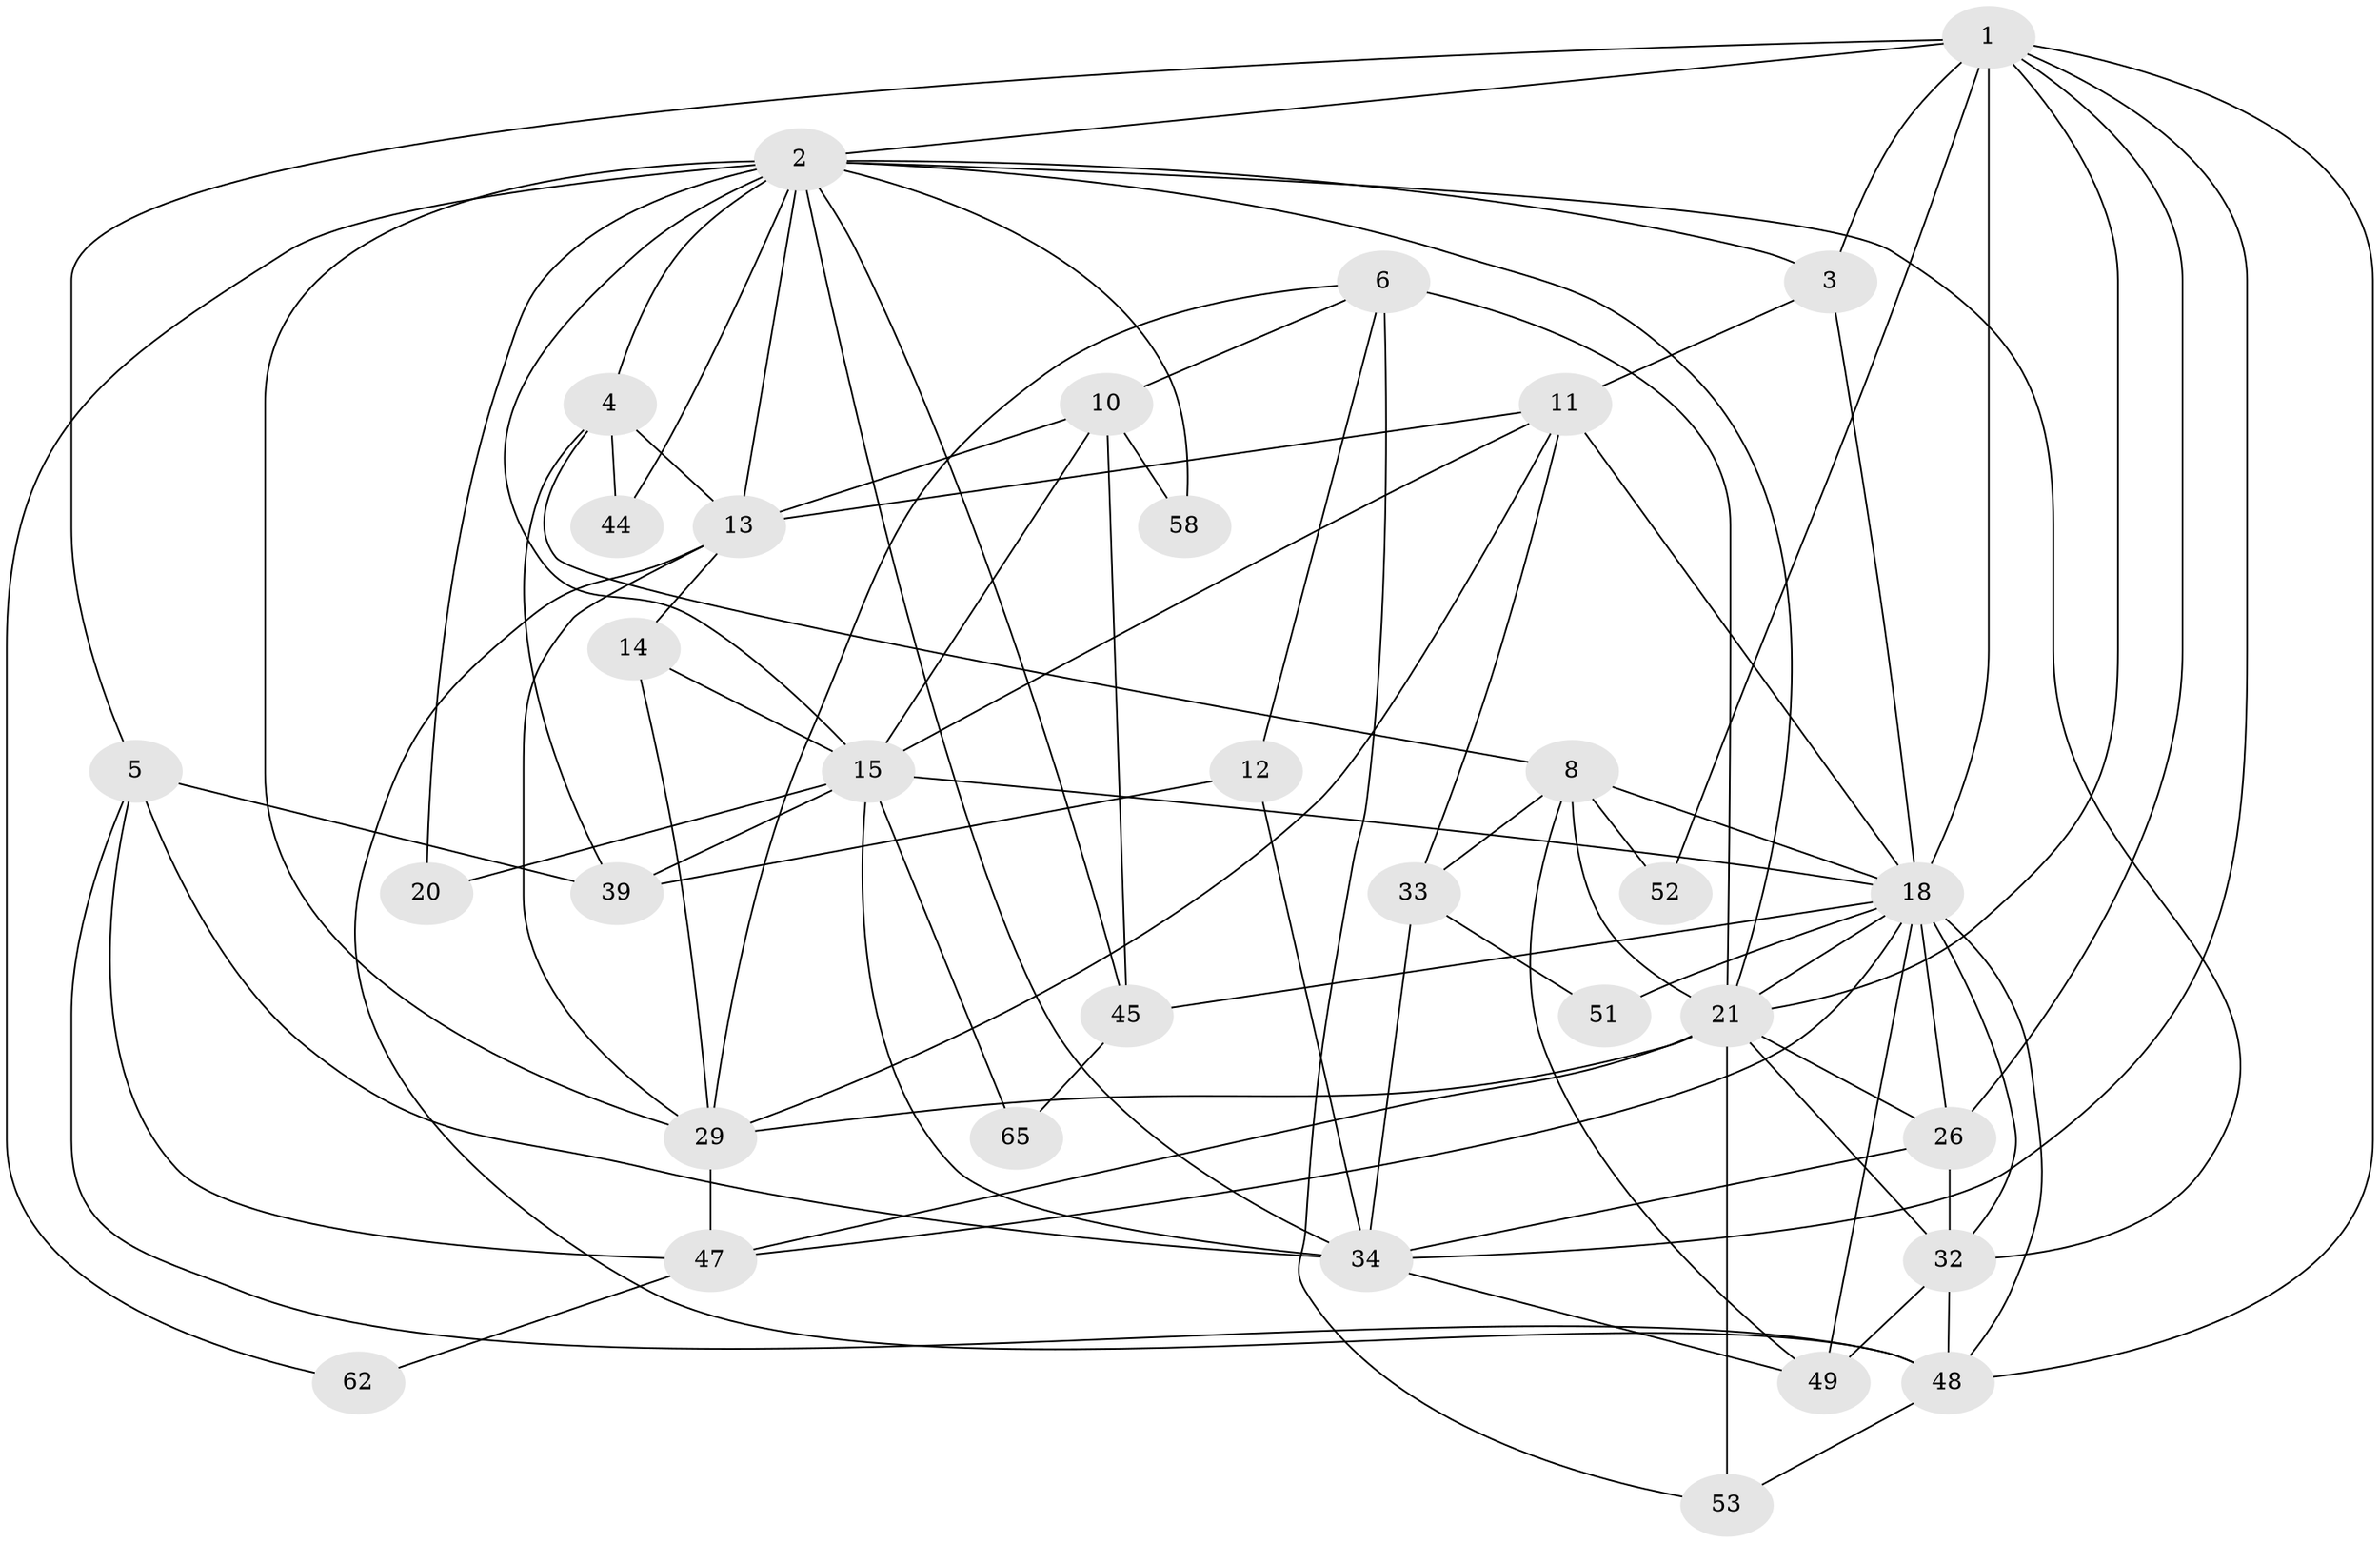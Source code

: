 // original degree distribution, {4: 0.3333333333333333, 8: 0.030303030303030304, 3: 0.22727272727272727, 2: 0.15151515151515152, 6: 0.12121212121212122, 5: 0.12121212121212122, 7: 0.015151515151515152}
// Generated by graph-tools (version 1.1) at 2025/15/03/09/25 04:15:12]
// undirected, 33 vertices, 87 edges
graph export_dot {
graph [start="1"]
  node [color=gray90,style=filled];
  1 [super="+61+24"];
  2 [super="+37+27+7+16"];
  3 [super="+57"];
  4 [super="+50"];
  5 [super="+23+9"];
  6 [super="+35"];
  8;
  10 [super="+55"];
  11 [super="+17"];
  12;
  13 [super="+25+22"];
  14;
  15 [super="+28+56"];
  18 [super="+43+19"];
  20;
  21 [super="+38+60"];
  26 [super="+31"];
  29 [super="+64+42"];
  32 [super="+59"];
  33 [super="+40"];
  34 [super="+36"];
  39;
  44;
  45;
  47 [super="+54"];
  48;
  49;
  51;
  52;
  53;
  58;
  62;
  65;
  1 -- 2 [weight=2];
  1 -- 21;
  1 -- 3;
  1 -- 52;
  1 -- 26;
  1 -- 18;
  1 -- 48;
  1 -- 34;
  1 -- 5;
  2 -- 3 [weight=3];
  2 -- 20;
  2 -- 4;
  2 -- 45;
  2 -- 62;
  2 -- 32;
  2 -- 21;
  2 -- 29 [weight=2];
  2 -- 58;
  2 -- 44;
  2 -- 13 [weight=3];
  2 -- 15;
  2 -- 34;
  3 -- 11;
  3 -- 18;
  4 -- 13 [weight=2];
  4 -- 39;
  4 -- 8;
  4 -- 44;
  5 -- 39;
  5 -- 48;
  5 -- 34;
  5 -- 47;
  6 -- 21 [weight=2];
  6 -- 53;
  6 -- 10;
  6 -- 12;
  6 -- 29;
  8 -- 49;
  8 -- 52;
  8 -- 21;
  8 -- 33;
  8 -- 18;
  10 -- 13;
  10 -- 58;
  10 -- 45;
  10 -- 15;
  11 -- 29;
  11 -- 33;
  11 -- 18;
  11 -- 13;
  11 -- 15;
  12 -- 39;
  12 -- 34;
  13 -- 48;
  13 -- 29;
  13 -- 14;
  14 -- 29;
  14 -- 15;
  15 -- 34;
  15 -- 39;
  15 -- 65;
  15 -- 20;
  15 -- 18;
  18 -- 48;
  18 -- 47;
  18 -- 51 [weight=2];
  18 -- 32;
  18 -- 49;
  18 -- 21;
  18 -- 26;
  18 -- 45;
  21 -- 53;
  21 -- 32;
  21 -- 29;
  21 -- 26;
  21 -- 47;
  26 -- 32;
  26 -- 34;
  29 -- 47;
  32 -- 48;
  32 -- 49;
  33 -- 51;
  33 -- 34;
  34 -- 49;
  45 -- 65;
  47 -- 62;
  48 -- 53;
}
